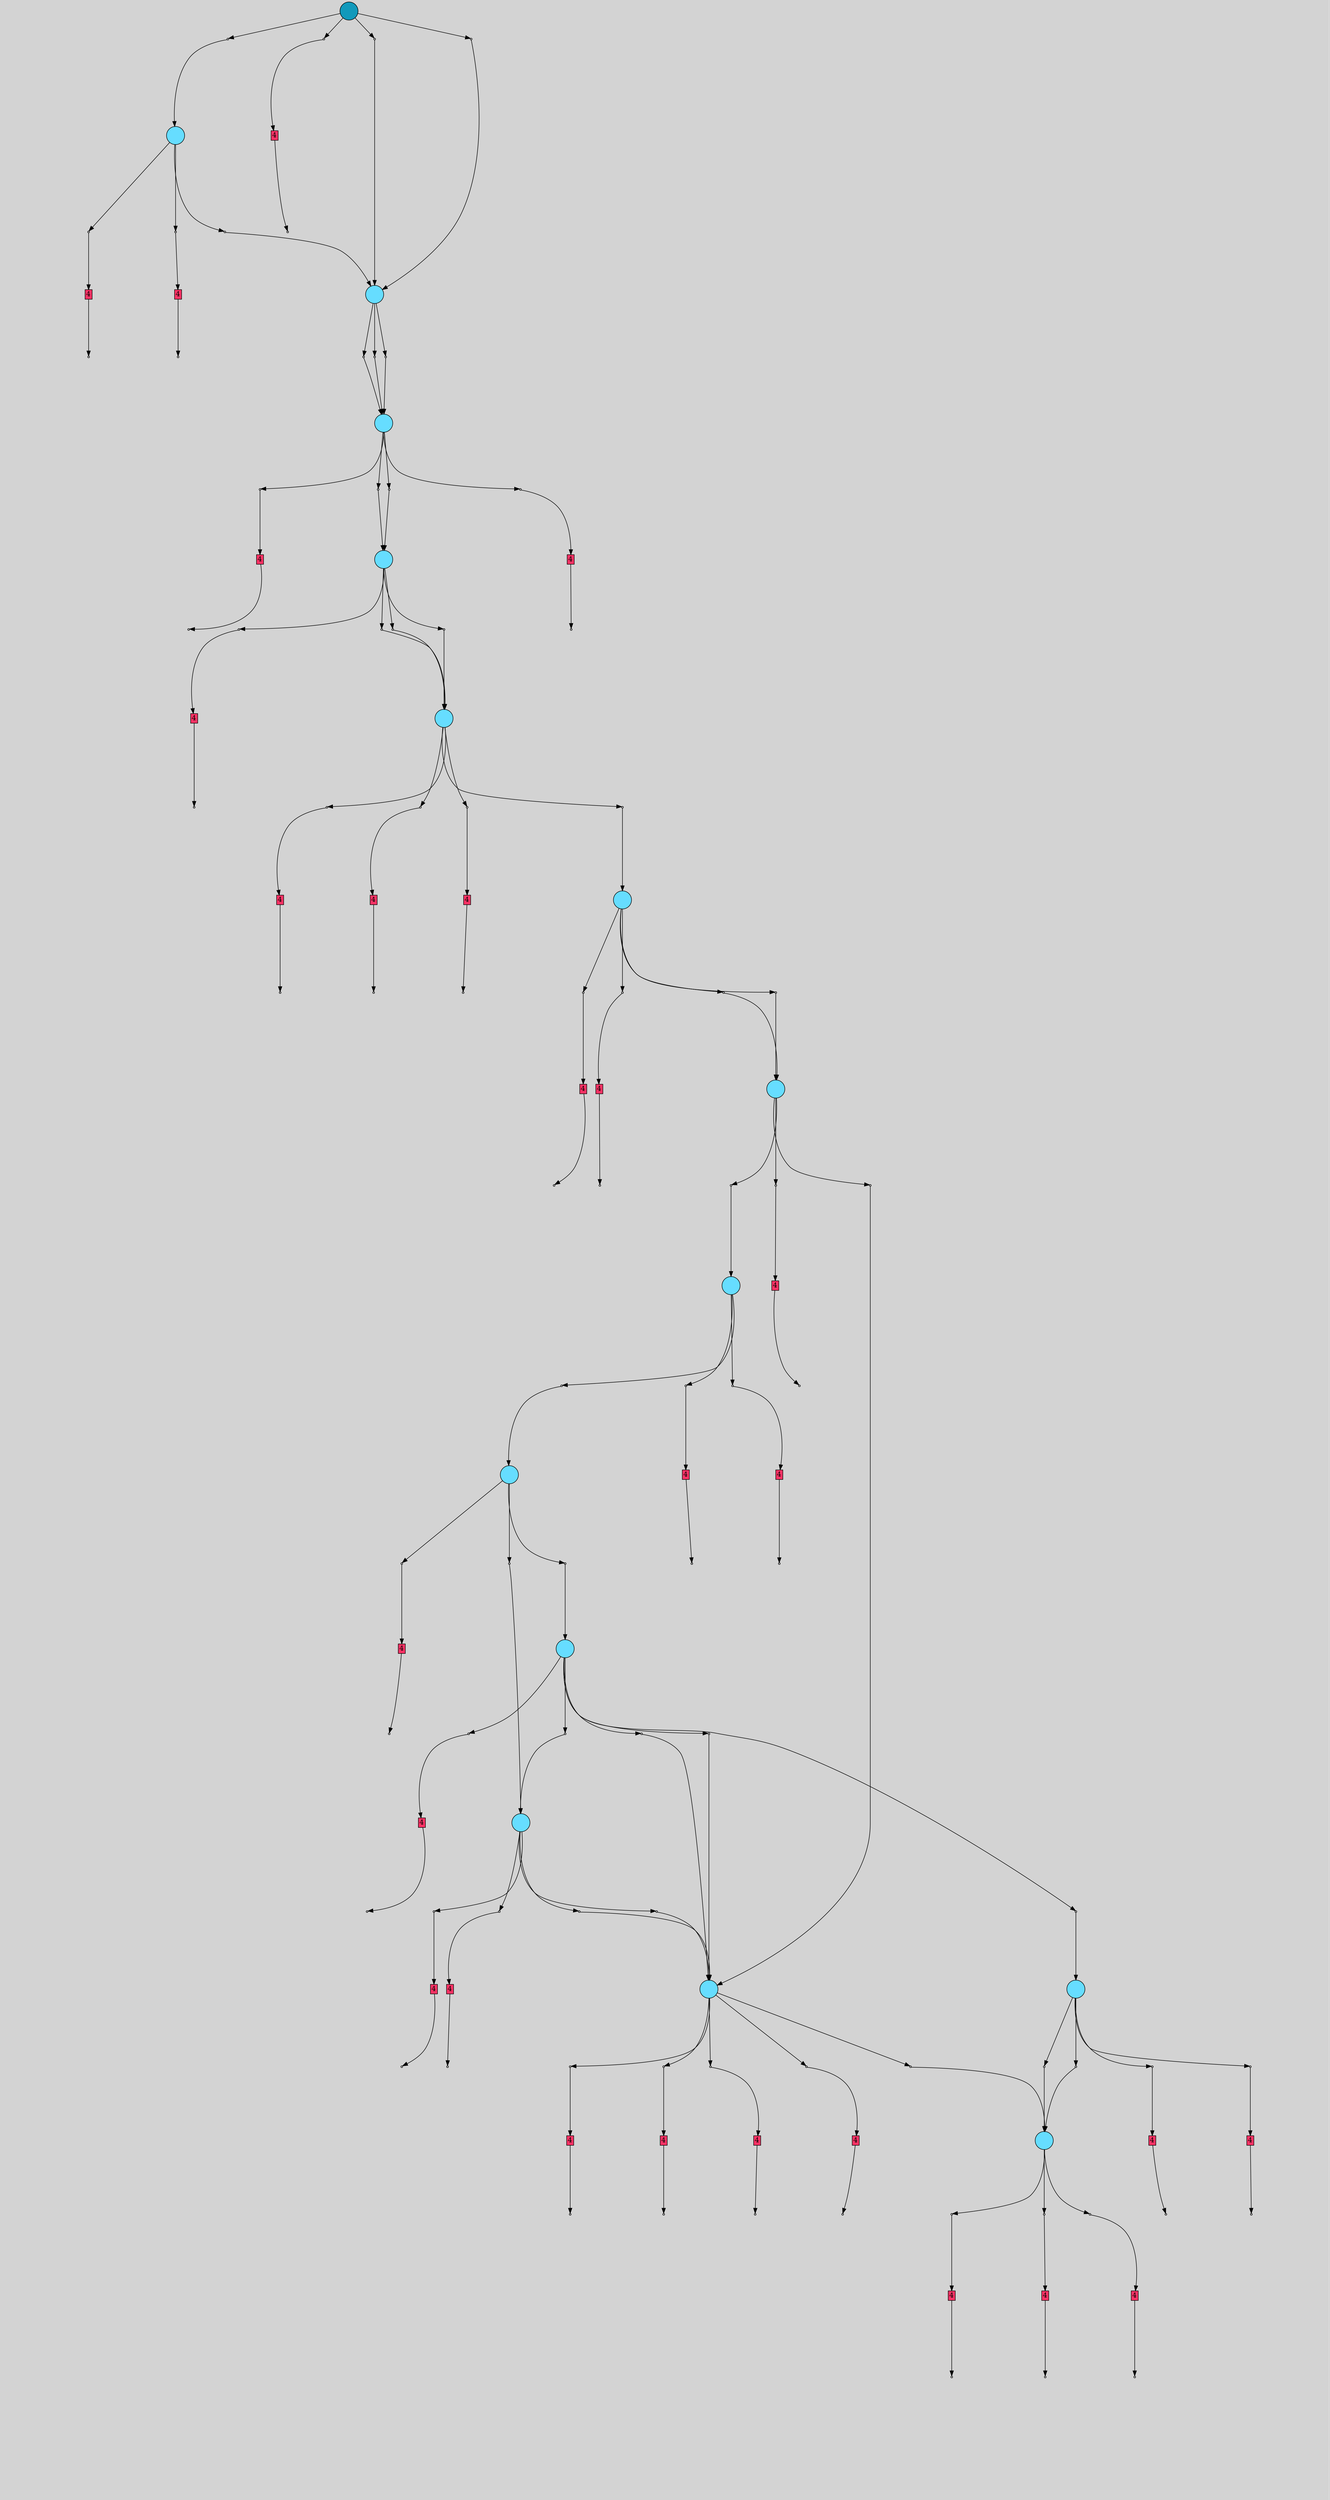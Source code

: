 // File exported with GEGELATI v1.4.0
// On the 2025-07-15 23:44:04
// With the File::TPGGraphDotExporter
digraph{
	graph[pad = "0.212, 0.055" bgcolor = lightgray]
	node[shape=circle style = filled label = ""]
		T815844 [fillcolor="#1199bb"]
		T753166 [fillcolor="#66ddff"]
		A815845 [fillcolor="#ff3366" shape=box margin=0.03 width=0 height=0 label="4"]
		T564680 [fillcolor="#66ddff"]
		A752780 [fillcolor="#ff3366" shape=box margin=0.03 width=0 height=0 label="4"]
		A753352 [fillcolor="#ff3366" shape=box margin=0.03 width=0 height=0 label="4"]
		T514286 [fillcolor="#66ddff"]
		A514288 [fillcolor="#ff3366" shape=box margin=0.03 width=0 height=0 label="4"]
		T442557 [fillcolor="#66ddff"]
		A498921 [fillcolor="#ff3366" shape=box margin=0.03 width=0 height=0 label="4"]
		T352045 [fillcolor="#66ddff"]
		A442702 [fillcolor="#ff3366" shape=box margin=0.03 width=0 height=0 label="4"]
		A201573 [fillcolor="#ff3366" shape=box margin=0.03 width=0 height=0 label="4"]
		T372324 [fillcolor="#66ddff"]
		A389385 [fillcolor="#ff3366" shape=box margin=0.03 width=0 height=0 label="4"]
		A388495 [fillcolor="#ff3366" shape=box margin=0.03 width=0 height=0 label="4"]
		T266915 [fillcolor="#66ddff"]
		A371736 [fillcolor="#ff3366" shape=box margin=0.03 width=0 height=0 label="4"]
		A372511 [fillcolor="#ff3366" shape=box margin=0.03 width=0 height=0 label="4"]
		T222328 [fillcolor="#66ddff"]
		A256634 [fillcolor="#ff3366" shape=box margin=0.03 width=0 height=0 label="4"]
		T247706 [fillcolor="#66ddff"]
		A207349 [fillcolor="#ff3366" shape=box margin=0.03 width=0 height=0 label="4"]
		A90381 [fillcolor="#ff3366" shape=box margin=0.03 width=0 height=0 label="4"]
		A222518 [fillcolor="#ff3366" shape=box margin=0.03 width=0 height=0 label="4"]
		T189922 [fillcolor="#66ddff"]
		A218215 [fillcolor="#ff3366" shape=box margin=0.03 width=0 height=0 label="4"]
		A243166 [fillcolor="#ff3366" shape=box margin=0.03 width=0 height=0 label="4"]
		A243981 [fillcolor="#ff3366" shape=box margin=0.03 width=0 height=0 label="4"]
		T186093 [fillcolor="#66ddff"]
		A190278 [fillcolor="#ff3366" shape=box margin=0.03 width=0 height=0 label="4"]
		A190279 [fillcolor="#ff3366" shape=box margin=0.03 width=0 height=0 label="4"]
		A190280 [fillcolor="#ff3366" shape=box margin=0.03 width=0 height=0 label="4"]
		T185423 [fillcolor="#66ddff"]
		T212456 [fillcolor="#66ddff"]
		A243919 [fillcolor="#ff3366" shape=box margin=0.03 width=0 height=0 label="4"]
		A95294 [fillcolor="#ff3366" shape=box margin=0.03 width=0 height=0 label="4"]
		T189573 [fillcolor="#66ddff"]
		A235091 [fillcolor="#ff3366" shape=box margin=0.03 width=0 height=0 label="4"]
		A234343 [fillcolor="#ff3366" shape=box margin=0.03 width=0 height=0 label="4"]
		A187833 [fillcolor="#ff3366" shape=box margin=0.03 width=0 height=0 label="4"]
		A182538 [fillcolor="#ff3366" shape=box margin=0.03 width=0 height=0 label="4"]
		P3426811 [fillcolor="#cccccc" shape=point label="0"] //
		I3426811 [shape=box style=invis label="5|2&1|5#1|12&#92;n2|3&1|3#1|16&#92;n12|5&0|15#0|16&#92;n19|1&0|5#0|16&#92;n4|12&0|5#0|1&#92;n3|1&0|12#0|16&#92;n0|6&0|14#0|14&#92;n19|3&1|6#0|10&#92;n15|9&0|6#0|1&#92;n18|1&0|9#0|14&#92;n6|7&0|16#1|16&#92;n10|10&0|1#1|5&#92;n0|1&0|10#0|10&#92;n5|3&1|5#1|0&#92;n11|3&0|3#0|14&#92;n18|0&0|16#0|7&#92;n1|4&0|7#0|14&#92;n11|7&0|0#0|4&#92;n10|5&1|11#1|9&#92;n1|0&0|5#0|7&#92;n"] //0.214048|0.055978|-0.453091|-0.918108|-0.082338|0.359397|-0.736915|0.757783|0.391226|-0.379228|0.995502|0.938842|-0.970894|0.675354|-0.108462|0.860441|-0.336205|-0.508685|-2.103865|-0.080059|0.120216|0.098132|0.430594|0.573156|0.596218|-0.901342|-0.718453|-0.523789|0.941743|0.119168|-0.302252|-0.883276|-0.669044|0.638013|0.825032|0.912999|0.175721|-0.620814|0.777765|0.712648|
		P3426811 -> I3426811[style=invis]
		T815844 -> P3426811 -> T753166
		P3426812 [fillcolor="#cccccc" shape=point label="0"] //
		I3426812 [shape=box style=invis label="19|10&1|13#0|15&#92;n13|6&0|10#1|13&#92;n18|0&0|6#0|2&#92;n"] //1.676088|-0.223617|-0.289812|-0.658946|-0.645027|0.753748|
		P3426812 -> I3426812[style=invis]
		A815845 [fillcolor="#ff3366" shape=box margin=0.03 width=0 height=0 label="4"]
		T815844 -> P3426812 -> A815845
		P3426813 [fillcolor="#cccccc" shape=point label="0"] //
		I3426813 [shape=box style=invis label="0|3&1|0#1|0&#92;n16|7&0|16#1|16&#92;n12|1&1|15#1|12&#92;n15|0&1|6#1|6&#92;n1|4&0|7#0|14&#92;n11|7&0|0#0|4&#92;n18|8&1|16#1|12&#92;n18|9&0|13#0|4&#92;n3|8&0|8#0|9&#92;n3|5&1|13#0|8&#92;n1|0&0|5#0|7&#92;n"] //0.180280|-0.820835|0.120216|0.098132|1.081544|-0.323957|-0.609270|0.115058|-0.669044|0.638013|0.825032|0.912999|0.952245|-0.268078|0.965105|0.255390|-0.045260|0.902962|0.151735|-0.065116|0.777765|0.712648|
		P3426813 -> I3426813[style=invis]
		T815844 -> P3426813 -> T564680
		P3426814 [fillcolor="#cccccc" shape=point label="0"] //
		I3426814 [shape=box style=invis label="0|3&1|0#1|0&#92;n13|3&0|3#1|12&#92;n16|7&0|16#1|16&#92;n8|0&1|4#1|11&#92;n15|12&1|16#1|16&#92;n10|9&0|16#0|12&#92;n18|1&0|9#0|14&#92;n10|5&1|12#1|14&#92;n7|0&0|13#0|12&#92;n3|1&0|1#0|7&#92;n1|4&0|7#0|1&#92;n11|7&0|0#0|4&#92;n1|0&0|5#0|7&#92;n"] //0.180280|-0.820835|0.298979|-0.799251|0.103517|0.098132|0.657059|0.247711|-0.347346|-0.909874|0.372054|-0.843374|-2.103865|-0.080059|-0.443201|-0.396195|-0.675873|0.318141|-0.217911|0.479022|-0.669044|0.638013|0.825032|0.912999|0.777765|0.712648|
		P3426814 -> I3426814[style=invis]
		T815844 -> P3426814 -> T564680
		P3426815 [fillcolor="#cccccc" shape=point label="0"] //
		I3426815 [shape=box style=invis label="0|3&1|0#1|0&#92;n16|7&0|16#1|16&#92;n9|11&1|0#0|12&#92;n2|2&0|11#1|5&#92;n18|5&0|2#0|5&#92;n1|0&0|5#0|7&#92;n"] //0.180280|-0.820835|0.120216|0.098132|-0.913496|-0.416536|0.512291|0.590831|0.348501|0.116010|0.777765|0.712648|
		P3426815 -> I3426815[style=invis]
		A752780 [fillcolor="#ff3366" shape=box margin=0.03 width=0 height=0 label="4"]
		T753166 -> P3426815 -> A752780
		P3426816 [fillcolor="#cccccc" shape=point label="0"] //
		I3426816 [shape=box style=invis label="0|3&1|0#1|0&#92;n18|0&0|16#0|7&#92;n"] //0.180280|-0.820835|-0.302252|-0.883276|
		P3426816 -> I3426816[style=invis]
		A753352 [fillcolor="#ff3366" shape=box margin=0.03 width=0 height=0 label="4"]
		T753166 -> P3426816 -> A753352
		P3426817 [fillcolor="#cccccc" shape=point label="0"] //
		I3426817 [shape=box style=invis label="10|7&1|2#1|7&#92;n19|12&0|7#1|5&#92;n15|3&0|12#1|6&#92;n16|7&0|16#1|16&#92;n0|3&1|0#1|0&#92;n17|1&1|9#1|4&#92;n18|0&0|16#0|7&#92;n1|4&0|7#0|14&#92;n11|7&0|0#0|4&#92;n15|5&0|3#0|9&#92;n1|0&0|5#0|7&#92;n"] //-0.221861|-0.893999|-0.917087|0.145624|-0.033918|-0.451645|0.120216|0.098132|0.180280|-0.820835|0.452312|-0.346368|-0.302252|-0.883276|-0.669044|0.638013|0.825032|0.912999|-0.893575|-0.882673|0.777765|0.712648|
		P3426817 -> I3426817[style=invis]
		T753166 -> P3426817 -> T564680
		P3426818 [fillcolor="#cccccc" shape=point label="1"] //
		I3426818 [shape=box style=invis label="9|2&1|16#0|4&#92;n10|3&1|5#0|1&#92;n8|0&1|7#0|12&#92;n4|4&0|16#1|1&#92;n1|6&1|15#0|13&#92;n16|5&0|0#0|1&#92;n5|0&0|6#0|3&#92;n7|3&1|12#1|5&#92;n12|1&1|10#1|10&#92;n"] //0.568732|-0.497803|-0.950532|0.299125|-0.457899|-0.329456|0.306214|-0.459582|-0.140165|-0.501988|0.882024|0.281135|-0.900376|0.421371|0.852188|-0.252231|0.811134|0.392003|
		P3426818 -> I3426818[style=invis]
		A815845 -> P3426818
		P3426819 [fillcolor="#cccccc" shape=point label="0"] //
		I3426819 [shape=box style=invis label="19|3&1|8#1|12&#92;n17|2&0|16#0|8&#92;n0|3&0|15#0|2&#92;n16|7&0|16#1|16&#92;n18|0&1|0#0|2&#92;n5|2&0|7#1|4&#92;n1|4&0|7#0|15&#92;n11|7&0|0#0|4&#92;n7|5&1|0#1|1&#92;n1|0&0|5#0|7&#92;n"] //0.775021|0.246806|0.929835|-0.574330|0.924968|-0.441322|0.120216|0.098132|-0.778067|-0.559073|-0.833325|-0.649492|-0.669044|0.638013|0.825032|0.912999|-0.111294|0.786971|0.777765|0.712648|
		P3426819 -> I3426819[style=invis]
		T564680 -> P3426819 -> T514286
		P3426820 [fillcolor="#cccccc" shape=point label="0"] //
		I3426820 [shape=box style=invis label="0|2&1|11#1|9&#92;n3|4&1|9#0|2&#92;n10|2&0|4#1|16&#92;n17|0&0|15#0|8&#92;n"] //0.030510|0.502328|0.919202|0.356603|-0.493460|-0.946469|-0.539074|0.028048|
		P3426820 -> I3426820[style=invis]
		T564680 -> P3426820 -> T514286
		P3426821 [fillcolor="#cccccc" shape=point label="0"] //
		I3426821 [shape=box style=invis label="8|11&1|10#0|7&#92;n19|3&1|8#1|12&#92;n7|12&1|8#1|12&#92;n16|7&0|16#1|16&#92;n11|5&0|3#0|12&#92;n11|2&0|11#1|5&#92;n18|0&1|0#0|2&#92;n1|4&0|7#0|15&#92;n11|7&0|0#0|4&#92;n1|0&0|5#0|7&#92;n"] //-0.057649|-0.053771|0.443321|0.246806|0.091122|0.713706|0.120216|0.098132|0.398062|-0.696161|0.931228|0.706114|-0.778067|-0.559073|-0.669044|0.638013|0.825032|0.912999|0.777765|0.712648|
		P3426821 -> I3426821[style=invis]
		T564680 -> P3426821 -> T514286
		P3426822 [fillcolor="#cccccc" shape=point label="1"] //
		I3426822 [shape=box style=invis label="15|4&0|2#0|4&#92;n10|8&0|2#1|2&#92;n19|3&0|8#1|3&#92;n2|12&0|3#0|3&#92;n17|2&1|1#0|12&#92;n7|7&1|2#1|5&#92;n4|0&0|12#0|4&#92;n12|1&0|7#1|14&#92;n17|3&1|0#0|3&#92;n2|0&0|0#1|1&#92;n4|4&0|16#0|12&#92;n10|5&1|7#1|1&#92;n"] //-0.132434|-0.435780|-0.507403|0.387081|0.214990|0.692890|0.147702|0.457836|-0.916607|-0.916614|-0.992807|-0.200492|0.637022|0.396913|-0.019287|0.011686|0.349131|-0.622960|0.942121|0.618886|0.306214|-0.459582|-0.567877|0.923856|
		P3426822 -> I3426822[style=invis]
		A752780 -> P3426822
		P3426823 [fillcolor="#cccccc" shape=point label="1"] //
		I3426823 [shape=box style=invis label="14|5&1|14#1|1&#92;n16|8&1|9#0|15&#92;n10|3&1|3#1|8&#92;n2|1&1|2#0|16&#92;n10|2&1|3#1|5&#92;n3|0&0|8#1|10&#92;n4|4&0|16#0|0&#92;n"] //-0.565102|-0.374424|-0.518199|0.989786|0.700981|-0.002509|0.315476|0.398560|-0.588257|0.679034|0.506905|-0.724690|0.306214|-0.459582|
		P3426823 -> I3426823[style=invis]
		A753352 -> P3426823
		P3426824 [fillcolor="#cccccc" shape=point label="0"] //
		I3426824 [shape=box style=invis label="18|9&1|5#0|16&#92;n18|1&0|9#0|14&#92;n15|5&0|14#1|10&#92;n16|3&1|8#0|13&#92;n9|1&1|15#1|4&#92;n14|4&0|16#1|5&#92;n11|7&0|1#0|4&#92;n13|0&0|5#0|7&#92;n"] //1.679300|-0.656273|-0.740423|-0.080059|0.120054|-0.128833|-0.333618|-0.310108|-0.226235|-0.221306|0.775237|-0.522128|0.469976|0.912999|0.335636|0.712648|
		P3426824 -> I3426824[style=invis]
		A514288 [fillcolor="#ff3366" shape=box margin=0.03 width=0 height=0 label="4"]
		T514286 -> P3426824 -> A514288
		P3426825 [fillcolor="#cccccc" shape=point label="0"] //
		I3426825 [shape=box style=invis label="9|11&1|8#1|4&#92;n19|2&1|5#0|7&#92;n9|5&0|2#0|8&#92;n4|2&0|5#1|8&#92;n11|7&1|9#1|16&#92;n3|1&0|15#0|7&#92;n4|4&1|2#1|16&#92;n0|0&1|4#0|11&#92;n12|5&0|2#0|4&#92;n7|4&0|14#0|11&#92;n11|7&0|13#0|4&#92;n1|0&0|5#0|7&#92;n"] //-0.327386|0.241834|0.627932|-0.626133|0.786937|0.328276|0.874371|0.025405|-0.874953|-0.168224|0.719494|0.816407|-0.424543|-0.487453|0.636763|-0.238772|0.292022|-0.763915|-0.511917|0.582931|0.825032|0.807743|0.777765|0.712648|
		P3426825 -> I3426825[style=invis]
		T514286 -> P3426825 -> T442557
		P3426826 [fillcolor="#cccccc" shape=point label="0"] //
		I3426826 [shape=box style=invis label="15|2&1|3#0|8&#92;n0|3&0|15#0|2&#92;n18|0&0|16#0|7&#92;n16|7&0|0#1|16&#92;n2|2&1|14#1|12&#92;n9|0&1|0#1|7&#92;n1|4&0|7#0|15&#92;n11|7&0|13#0|4&#92;n13|5&1|11#1|16&#92;n1|0&0|5#0|7&#92;n"] //-0.946354|-0.240599|0.924968|-0.441322|0.471401|-0.883276|0.109608|0.098132|-0.288922|-0.183606|-0.263947|-0.949840|-0.669044|0.638013|0.825032|0.912999|0.515448|-0.490533|0.777765|0.712648|
		P3426826 -> I3426826[style=invis]
		T514286 -> P3426826 -> T442557
		P3426827 [fillcolor="#cccccc" shape=point label="0"] //
		I3426827 [shape=box style=invis label="9|6&1|9#1|9&#92;n13|11&1|11#0|6&#92;n8|2&1|5#1|12&#92;n0|3&0|15#0|2&#92;n16|7&0|16#1|16&#92;n15|2&0|16#1|8&#92;n2|9&0|11#1|6&#92;n2|11&0|9#1|16&#92;n4|0&1|15#0|11&#92;n1|4&0|7#0|15&#92;n11|7&0|13#0|4&#92;n13|5&1|14#1|16&#92;n1|0&0|5#0|7&#92;n"] //0.421541|0.683601|-0.145193|0.751923|-0.288922|-0.183606|0.924968|-0.441322|0.120216|0.098132|-1.692077|-0.240599|0.666739|0.482336|0.007600|0.373783|0.463150|-0.138610|-0.669044|0.638013|0.825032|0.860904|0.515448|-0.490533|0.777765|0.712648|
		P3426827 -> I3426827[style=invis]
		A498921 [fillcolor="#ff3366" shape=box margin=0.03 width=0 height=0 label="4"]
		T514286 -> P3426827 -> A498921
		P3426828 [fillcolor="#cccccc" shape=point label="1"] //
		I3426828 [shape=box style=invis label="12|6&0|2#0|1&#92;n6|7&1|9#0|9&#92;n12|2&0|7#1|14&#92;n14|7&1|16#1|5&#92;n3|1&0|7#1|7&#92;n13|4&1|0#1|9&#92;n19|9&1|15#1|7&#92;n11|12&0|9#1|5&#92;n4|10&0|12#0|4&#92;n12|7&1|14#1|5&#92;n13|8&0|7#0|2&#92;n12|0&0|4#1|6&#92;n2|3&0|8#0|6&#92;n9|2&1|3#1|5&#92;n15|7&0|2#0|12&#92;n13|2&0|7#0|10&#92;n7|5&1|9#1|7&#92;n6|4&1|8#1|15&#92;n"] //-0.583859|0.461574|0.616933|0.461767|-0.019287|0.011686|0.085029|0.571583|-0.141499|-0.144169|-0.799304|-0.141884|-0.322553|-0.039915|0.984794|-0.679053|0.637022|0.396913|-0.371155|-0.179669|-0.303223|0.340779|-0.636823|-0.804926|0.463856|0.121220|-0.588257|0.679034|-0.132434|-0.435780|-0.626094|-0.997715|0.566931|-0.826625|-0.976249|-0.227347|
		P3426828 -> I3426828[style=invis]
		A514288 -> P3426828
		P3426829 [fillcolor="#cccccc" shape=point label="0"] //
		I3426829 [shape=box style=invis label="13|2&1|11#1|9&#92;n0|3&0|15#0|2&#92;n2|4&1|10#1|7&#92;n14|11&1|2#0|4&#92;n17|1&1|1#1|14&#92;n11|12&1|8#0|14&#92;n16|7&0|16#1|16&#92;n11|1&1|11#0|11&#92;n17|0&0|12#1|14&#92;n5|2&0|1#0|4&#92;n13|5&1|0#1|8&#92;n1|4&0|7#0|15&#92;n11|7&0|13#0|4&#92;n1|0&0|5#0|7&#92;n"] //0.030510|0.502328|0.924968|-0.441322|0.240523|-0.160558|0.199132|-0.817410|0.222830|0.981968|0.624730|-0.939810|0.120216|0.098132|-0.490272|0.587835|-0.281580|0.051547|-0.570803|-0.391170|-0.111294|0.786971|-0.669044|0.638013|0.825032|0.755756|0.777765|0.712648|
		P3426829 -> I3426829[style=invis]
		T442557 -> P3426829 -> T352045
		P3426830 [fillcolor="#cccccc" shape=point label="0"] //
		I3426830 [shape=box style=invis label="0|2&1|11#1|9&#92;n0|3&0|15#0|2&#92;n4|0&1|7#1|11&#92;n16|7&0|16#1|16&#92;n11|1&0|13#1|2&#92;n5|2&0|1#0|4&#92;n1|4&0|7#0|15&#92;n11|7&0|13#0|4&#92;n8|5&1|13#0|7&#92;n1|0&0|5#0|7&#92;n"] //0.030510|0.502328|0.924968|-0.441322|-0.187939|0.596384|0.187439|0.098132|-0.393085|-0.949172|-0.570803|-0.391170|-0.669044|0.638013|0.825032|0.912999|0.083033|0.166499|0.777765|0.712648|
		P3426830 -> I3426830[style=invis]
		T442557 -> P3426830 -> T352045
		P3426831 [fillcolor="#cccccc" shape=point label="0"] //
		I3426831 [shape=box style=invis label="1|6&1|16#1|0&#92;n8|8&0|6#0|0&#92;n5|10&0|8#0|15&#92;n5|0&0|10#0|12&#92;n"] //0.217942|0.669793|0.127934|0.715427|-0.750973|0.892362|0.185429|0.121813|
		P3426831 -> I3426831[style=invis]
		A442702 [fillcolor="#ff3366" shape=box margin=0.03 width=0 height=0 label="4"]
		T442557 -> P3426831 -> A442702
		P3426832 [fillcolor="#cccccc" shape=point label="0"] //
		I3426832 [shape=box style=invis label="18|2&1|11#0|0&#92;n0|3&0|15#0|2&#92;n4|5&1|12#0|3&#92;n16|7&0|16#1|16&#92;n4|2&0|5#0|5&#92;n19|9&0|5#0|16&#92;n12|0&1|3#0|9&#92;n1|4&0|7#0|15&#92;n11|7&0|13#0|4&#92;n1|0&1|5#0|7&#92;n"] //-0.965923|0.388712|0.924968|-0.441322|0.300909|-0.229422|0.065307|0.098132|-0.570803|-0.391170|0.520122|0.478458|0.368116|-0.376853|-0.669044|0.638013|0.825032|1.594614|0.777765|0.712648|
		P3426832 -> I3426832[style=invis]
		T442557 -> P3426832 -> T352045
		P3426833 [fillcolor="#cccccc" shape=point label="1"] //
		I3426833 [shape=box style=invis label="16|6&1|3#1|12&#92;n5|3&1|6#1|14&#92;n10|0&0|3#1|8&#92;n10|3&1|3#1|8&#92;n13|7&0|3#1|14&#92;n12|1&0|7#1|14&#92;n0|3&0|6#1|16&#92;n19|6&1|2#1|9&#92;n11|11&0|3#0|0&#92;n4|7&1|8#0|11&#92;n16|8&1|9#0|8&#92;n2|3&0|8#0|6&#92;n12|5&0|15#0|3&#92;n2|0&1|3#0|7&#92;n1|1&0|14#0|16&#92;n10|2&1|3#1|5&#92;n4|4&0|16#0|0&#92;n"] //0.805331|-0.038785|0.761673|0.799541|-0.318169|-0.906671|0.700981|-0.002509|0.760675|-0.922962|-0.019287|0.011686|-0.094870|-0.436589|0.580942|-0.063710|-0.718374|-1.295892|-0.939148|-0.220159|-0.518199|0.989786|0.463856|0.121220|0.780669|0.853996|0.602399|-0.575090|0.853486|-0.712050|-0.588257|0.679034|0.306214|-0.459582|
		P3426833 -> I3426833[style=invis]
		A498921 -> P3426833
		P3426834 [fillcolor="#cccccc" shape=point label="0"] //
		I3426834 [shape=box style=invis label="4|10&1|14#0|13&#92;n13|7&1|1#1|13&#92;n4|5&0|10#1|1&#92;n1|0&0|5#0|7&#92;n"] //-0.618263|-0.715280|-0.583779|-0.836792|-0.980856|0.893666|0.777765|0.712648|
		P3426834 -> I3426834[style=invis]
		A201573 [fillcolor="#ff3366" shape=box margin=0.03 width=0 height=0 label="4"]
		T352045 -> P3426834 -> A201573
		P3426835 [fillcolor="#cccccc" shape=point label="0"] //
		I3426835 [shape=box style=invis label="7|5&1|0#1|8&#92;n6|3&0|5#1|5&#92;n4|5&1|12#0|3&#92;n17|1&1|1#1|14&#92;n16|7&0|16#1|16&#92;n14|12&0|1#1|3&#92;n9|4&1|7#1|8&#92;n4|2&0|1#0|4&#92;n10|0&1|15#0|12&#92;n1|4&0|7#0|15&#92;n11|7&0|13#0|4&#92;n1|0&0|5#0|7&#92;n"] //-0.111294|0.786971|0.986294|-0.723861|0.300909|-0.229422|0.222830|0.981968|0.120216|0.098132|0.542127|0.441430|-0.252471|-0.298707|-0.570803|-0.391170|-0.098192|-0.167481|-0.669044|0.638013|0.825032|0.912999|0.777765|0.712648|
		P3426835 -> I3426835[style=invis]
		T352045 -> P3426835 -> T372324
		P3426836 [fillcolor="#cccccc" shape=point label="0"] //
		I3426836 [shape=box style=invis label="0|2&1|11#1|9&#92;n0|3&0|15#0|2&#92;n17|1&1|1#1|14&#92;n16|7&0|16#1|16&#92;n2|1&1|10#0|1&#92;n14|12&0|1#1|3&#92;n15|5&1|15#0|10&#92;n0|0&1|15#0|12&#92;n19|2&1|8#0|12&#92;n1|4&0|7#0|15&#92;n11|7&0|13#0|4&#92;n1|0&0|5#0|7&#92;n"] //0.030510|0.502328|0.924968|-0.441322|0.279492|0.981968|0.120216|0.098132|0.345686|-0.736967|0.542127|0.441430|-0.198766|0.613331|-0.098192|-0.167481|0.782367|0.678947|-0.669044|0.638013|0.825032|0.912999|0.777765|0.712648|
		P3426836 -> I3426836[style=invis]
		A389385 [fillcolor="#ff3366" shape=box margin=0.03 width=0 height=0 label="4"]
		T352045 -> P3426836 -> A389385
		P3426837 [fillcolor="#cccccc" shape=point label="0"] //
		I3426837 [shape=box style=invis label="15|0&1|12#1|10&#92;n5|2&1|10#1|10&#92;n8|9&0|0#0|6&#92;n11|7&0|9#0|0&#92;n1|0&0|2#0|7&#92;n"] //-0.284863|-0.921912|0.459068|0.494030|0.050902|-0.759104|0.540977|0.477147|0.777765|0.712648|
		P3426837 -> I3426837[style=invis]
		A388495 [fillcolor="#ff3366" shape=box margin=0.03 width=0 height=0 label="4"]
		T352045 -> P3426837 -> A388495
		P3426838 [fillcolor="#cccccc" shape=point label="1"] //
		I3426838 [shape=box style=invis label="7|11&1|13#0|8&#92;n18|6&1|1#0|3&#92;n18|1&0|6#1|15&#92;n17|7&1|15#1|6&#92;n10|2&1|3#1|5&#92;n18|6&1|2#1|5&#92;n13|8&0|7#0|2&#92;n6|5&0|11#1|16&#92;n2|3&0|8#0|6&#92;n11|0&1|16#0|5&#92;n3|10&1|13#0|0&#92;n10|9&0|1#0|10&#92;n16|0&0|2#0|13&#92;n16|7&1|13#0|9&#92;n3|1&0|7#1|7&#92;n16|5&0|0#0|1&#92;n15|1&0|14#0|16&#92;n4|0&1|1#0|9&#92;n4|4&0|5#0|0&#92;n"] //-0.579045|0.543170|-0.015113|0.164214|-0.280863|-0.421875|0.395875|-0.815327|-0.588257|0.679034|1.111319|-0.063710|-0.303223|0.340779|-0.438525|-0.367013|0.463856|0.121220|0.202108|0.019231|0.623936|0.089317|0.022108|0.385842|0.652831|0.663944|-0.723540|-0.818270|-0.141499|-0.144169|0.742969|-0.435083|0.853486|-0.712050|0.826952|-0.168078|0.306214|-0.459582|
		P3426838 -> I3426838[style=invis]
		A442702 -> P3426838
		P3426839 [fillcolor="#cccccc" shape=point label="1"] //
		I3426839 [shape=box style=invis label="12|3&0|8#1|3&#92;n10|8&0|2#1|10&#92;n18|5&0|8#0|6&#92;n14|6&1|11#0|5&#92;n17|7&1|15#1|6&#92;n10|2&1|3#1|5&#92;n15|11&0|6#0|2&#92;n10|12&0|2#0|16&#92;n18|2&0|12#1|9&#92;n12|5&0|3#0|3&#92;n4|6&1|8#0|11&#92;n3|10&1|13#0|0&#92;n16|8&1|9#0|8&#92;n10|1&0|7#0|10&#92;n14|12&0|1#0|2&#92;n2|3&0|8#0|6&#92;n12|4&1|14#1|2&#92;n1|1&0|14#0|16&#92;n11|2&1|4#1|12&#92;n4|0&0|12#0|4&#92;n"] //0.209345|0.692890|-0.507403|0.387081|-0.245142|-0.768930|1.428472|0.003192|0.470260|-0.815327|-0.588257|0.679034|0.922488|-0.904948|0.577915|-0.004788|0.469998|0.301485|0.780669|0.853996|-0.939148|-0.220159|0.623936|0.089317|-0.518199|0.989786|0.022108|0.385842|-0.379767|-0.611118|0.463856|0.121220|-0.371155|-0.179669|0.853486|-0.712050|-0.231884|-0.122861|0.637022|0.396913|
		P3426839 -> I3426839[style=invis]
		A201573 -> P3426839
		P3426840 [fillcolor="#cccccc" shape=point label="0"] //
		I3426840 [shape=box style=invis label="15|2&1|12#1|12&#92;n0|3&0|15#0|2&#92;n16|7&0|16#1|16&#92;n5|2&1|10#1|10&#92;n12|4&0|7#1|0&#92;n19|1&1|10#1|0&#92;n11|7&0|1#0|4&#92;n1|0&0|2#0|7&#92;n"] //0.712066|-0.654940|0.924968|-0.441322|0.111059|0.098132|0.459068|0.494030|0.122532|-0.143819|-0.171525|-0.336087|0.844969|1.796667|0.777765|0.712648|
		P3426840 -> I3426840[style=invis]
		T372324 -> P3426840 -> T266915
		P3426841 [fillcolor="#cccccc" shape=point label="0"] //
		I3426841 [shape=box style=invis label="2|2&1|12#1|15&#92;n0|3&0|15#0|2&#92;n16|7&0|16#1|16&#92;n17|5&1|13#1|2&#92;n5|2&1|3#0|12&#92;n1|4&0|7#0|15&#92;n11|7&0|15#0|4&#92;n1|0&0|5#0|7&#92;n"] //0.148034|0.919226|0.924968|-0.441322|0.120216|0.098132|-0.307166|-0.654441|0.534809|0.678947|-0.669044|0.638013|0.825032|0.912999|0.777765|0.712648|
		P3426841 -> I3426841[style=invis]
		A371736 [fillcolor="#ff3366" shape=box margin=0.03 width=0 height=0 label="4"]
		T372324 -> P3426841 -> A371736
		P3426842 [fillcolor="#cccccc" shape=point label="0"] //
		I3426842 [shape=box style=invis label="1|4&1|10#1|4&#92;n14|2&0|4#1|3&#92;n0|3&0|15#0|2&#92;n16|7&0|16#1|16&#92;n18|5&1|5#1|7&#92;n14|0&0|5#0|7&#92;n"] //0.240523|-0.160558|0.499175|-0.601663|0.924968|-0.441322|0.062314|0.098132|-0.945781|-0.380827|0.777765|0.712648|
		P3426842 -> I3426842[style=invis]
		T372324 -> P3426842 -> T266915
		P3426843 [fillcolor="#cccccc" shape=point label="0"] //
		I3426843 [shape=box style=invis label="15|0&1|12#1|10&#92;n"] //0.470298|-0.921912|
		P3426843 -> I3426843[style=invis]
		A372511 [fillcolor="#ff3366" shape=box margin=0.03 width=0 height=0 label="4"]
		T372324 -> P3426843 -> A372511
		P3426844 [fillcolor="#cccccc" shape=point label="1"] //
		I3426844 [shape=box style=invis label="16|6&1|3#1|12&#92;n5|3&1|6#1|14&#92;n8|3&0|3#0|3&#92;n10|0&0|3#1|8&#92;n10|3&1|3#1|8&#92;n13|7&0|3#1|14&#92;n12|1&0|7#1|14&#92;n0|3&0|6#1|16&#92;n18|6&1|2#1|9&#92;n11|11&0|3#0|0&#92;n4|7&1|8#0|11&#92;n16|8&1|9#0|8&#92;n2|3&0|8#0|6&#92;n12|5&0|15#0|3&#92;n2|0&1|3#0|7&#92;n1|1&0|14#0|16&#92;n10|2&1|3#1|5&#92;n4|4&0|16#0|0&#92;n"] //0.805331|-0.038785|0.761673|0.799541|0.147702|0.457836|-0.318169|-0.906671|0.700981|-0.002509|0.760675|-0.922962|-0.019287|0.011686|-0.094870|-0.436589|0.580942|-0.063710|-0.718374|-1.295892|-0.939148|-0.220159|-0.518199|0.989786|0.463856|0.121220|0.780669|0.853996|0.602399|-0.575090|0.853486|-0.712050|-0.588257|0.679034|0.306214|-0.459582|
		P3426844 -> I3426844[style=invis]
		A389385 -> P3426844
		P3426845 [fillcolor="#cccccc" shape=point label="1"] //
		I3426845 [shape=box style=invis label="1|6&1|3#1|5&#92;n10|2&1|12#0|6&#92;n15|7&0|2#0|0&#92;n11|8&0|11#0|15&#92;n5|3&1|6#1|14&#92;n13|6&0|7#0|2&#92;n13|7&0|3#1|14&#92;n12|1&0|7#1|14&#92;n2|3&0|8#0|6&#92;n9|2&0|2#1|7&#92;n18|4&0|3#0|6&#92;n18|7&1|14#0|11&#92;n16|8&1|9#0|8&#92;n16|3&1|10#0|7&#92;n12|5&0|15#0|3&#92;n2|0&1|3#0|7&#92;n10|2&1|3#1|5&#92;n17|3&0|8#1|6&#92;n"] //0.287460|-0.429429|-0.308052|0.757707|-0.248005|-0.435780|0.008200|0.222566|0.761673|0.799541|-0.303223|0.340779|0.760675|-0.922962|-0.019287|0.011686|0.463856|0.121220|-0.009549|0.214739|-0.110736|0.278782|-0.877215|0.641513|-0.518199|0.989786|-0.511235|0.545295|0.780669|0.853996|0.602399|-0.575090|-0.588257|0.679034|0.740758|-0.729518|
		P3426845 -> I3426845[style=invis]
		A388495 -> P3426845
		P3426846 [fillcolor="#cccccc" shape=point label="0"] //
		I3426846 [shape=box style=invis label="17|9&1|1#1|14&#92;n18|1&0|9#0|14&#92;n15|5&0|14#1|10&#92;n6|1&1|3#0|1&#92;n18|5&0|5#1|7&#92;n3|4&1|10#1|12&#92;n11|7&0|1#0|4&#92;n13|0&0|5#0|7&#92;n"] //0.185988|0.014303|-0.740423|-0.080059|0.120054|-0.128833|-0.731271|0.782403|-0.945781|-0.380827|0.604905|-0.963193|0.469976|0.912999|0.540971|0.712648|
		P3426846 -> I3426846[style=invis]
		T266915 -> P3426846 -> T222328
		P3426847 [fillcolor="#cccccc" shape=point label="0"] //
		I3426847 [shape=box style=invis label="15|2&1|4#1|14&#92;n15|0&1|6#0|9&#92;n0|3&0|15#0|2&#92;n4|10&1|14#0|13&#92;n12|2&0|10#1|8&#92;n16|7&0|16#1|16&#92;n15|5&1|16#1|11&#92;n17|1&1|8#1|10&#92;n1|4&0|7#0|15&#92;n11|7&0|1#0|4&#92;n2|0&0|5#0|7&#92;n"] //-0.866328|-0.240599|1.222942|-0.880740|0.924968|-0.441322|-0.618263|-0.715280|0.286713|0.236730|0.062314|0.098132|-0.126567|-0.377431|-0.729767|-0.166166|-0.669044|0.638013|0.562008|0.912999|0.540971|0.712648|
		P3426847 -> I3426847[style=invis]
		A256634 [fillcolor="#ff3366" shape=box margin=0.03 width=0 height=0 label="4"]
		T266915 -> P3426847 -> A256634
		P3426848 [fillcolor="#cccccc" shape=point label="0"] //
		I3426848 [shape=box style=invis label="15|5&1|16#1|11&#92;n5|7&1|3#1|14&#92;n13|0&0|5#0|7&#92;n"] //-0.126567|-0.377431|-0.615902|0.351542|0.540971|0.712648|
		P3426848 -> I3426848[style=invis]
		T266915 -> P3426848 -> T247706
		P3426849 [fillcolor="#cccccc" shape=point label="1"] //
		I3426849 [shape=box style=invis label="16|6&1|3#1|12&#92;n5|3&1|6#1|14&#92;n10|0&0|3#1|8&#92;n10|3&1|3#1|8&#92;n13|7&0|3#1|14&#92;n12|1&0|7#1|14&#92;n0|3&0|6#1|16&#92;n18|6&1|2#1|9&#92;n11|11&0|3#0|0&#92;n4|7&1|8#0|11&#92;n16|8&1|9#0|8&#92;n2|3&0|8#0|6&#92;n12|5&0|15#0|3&#92;n2|0&1|3#0|7&#92;n1|1&0|14#0|16&#92;n10|2&1|3#1|5&#92;n4|4&0|16#0|0&#92;n"] //0.805331|-0.038785|0.761673|0.799541|-0.318169|-0.906671|0.700981|-0.002509|0.760675|-0.922962|-0.019287|0.011686|-0.094870|-0.436589|0.580942|-0.063710|-0.718374|-1.295892|-0.939148|-0.220159|-0.518199|0.989786|0.463856|0.121220|0.780669|0.853996|0.602399|-0.575090|0.853486|-0.712050|-0.588257|0.679034|0.306214|-0.459582|
		P3426849 -> I3426849[style=invis]
		A371736 -> P3426849
		P3426850 [fillcolor="#cccccc" shape=point label="1"] //
		I3426850 [shape=box style=invis label="16|6&1|3#1|12&#92;n10|3&1|3#1|8&#92;n13|7&0|3#1|14&#92;n12|1&0|7#1|14&#92;n17|3&0|8#1|10&#92;n8|12&0|3#0|3&#92;n0|3&0|6#1|2&#92;n10|0&0|12#0|15&#92;n18|2&0|0#1|8&#92;n16|12&0|8#0|2&#92;n2|3&0|3#0|12&#92;n18|6&1|2#1|9&#92;n11|11&0|3#0|0&#92;n4|7&1|8#0|11&#92;n16|8&1|9#0|8&#92;n2|3&0|8#0|6&#92;n12|5&0|15#0|3&#92;n2|0&1|3#0|7&#92;n1|1&0|14#0|16&#92;n10|2&1|3#1|5&#92;n4|4&0|16#0|0&#92;n"] //0.805331|-0.038785|0.700981|-0.002509|0.760675|-0.922962|-0.019287|0.011686|-0.741773|-0.729518|0.147702|0.457836|-0.094870|-0.436589|-0.623056|0.079245|0.067261|0.570833|-0.757347|-0.422764|0.240815|-0.022446|0.580942|-0.063710|-0.718374|-1.295892|-0.939148|-0.220159|-0.518199|0.989786|0.463856|0.121220|0.780669|0.853996|0.602399|-0.575090|0.853486|-0.712050|-0.588257|0.679034|0.306214|-0.459582|
		P3426850 -> I3426850[style=invis]
		A372511 -> P3426850
		P3426851 [fillcolor="#cccccc" shape=point label="0"] //
		I3426851 [shape=box style=invis label="16|7&0|16#1|16&#92;n14|2&1|15#1|9&#92;n1|4&0|7#0|15&#92;n15|1&1|10#0|3&#92;n2|1&0|14#1|11&#92;n11|7&0|1#0|4&#92;n13|0&0|7#0|7&#92;n"] //0.038267|0.098132|0.409258|0.025198|-0.669044|0.638013|0.622112|0.406116|-0.797194|-0.594586|0.469976|0.880672|0.540971|0.712648|
		P3426851 -> I3426851[style=invis]
		A207349 [fillcolor="#ff3366" shape=box margin=0.03 width=0 height=0 label="4"]
		T222328 -> P3426851 -> A207349
		P3426852 [fillcolor="#cccccc" shape=point label="0"] //
		I3426852 [shape=box style=invis label="11|4&1|15#0|8&#92;n9|6&0|4#0|4&#92;n7|0&0|6#0|5&#92;n0|1&0|13#0|4&#92;n10|10&0|16#0|14&#92;n16|7&0|16#1|16&#92;n18|8&0|16#0|13&#92;n18|2&0|8#1|4&#92;n1|4&0|7#0|15&#92;n11|7&0|10#0|4&#92;n15|5&1|3#0|1&#92;n12|0&0|5#0|7&#92;n"] //-0.954511|-0.003704|0.213703|0.208315|0.942825|0.150355|-0.702862|0.204112|0.581476|-0.144166|0.062314|0.098132|0.084150|-0.921678|0.983516|-0.116638|-0.669044|0.638013|0.469976|0.880672|0.548738|-0.276769|0.540971|0.712648|
		P3426852 -> I3426852[style=invis]
		A90381 [fillcolor="#ff3366" shape=box margin=0.03 width=0 height=0 label="4"]
		T222328 -> P3426852 -> A90381
		P3426853 [fillcolor="#cccccc" shape=point label="0"] //
		I3426853 [shape=box style=invis label="16|7&0|16#1|16&#92;n18|8&0|16#0|13&#92;n6|1&1|3#0|1&#92;n18|2&0|8#1|4&#92;n11|10&1|11#0|1&#92;n1|4&0|7#0|15&#92;n6|4&0|4#0|5&#92;n11|7&0|10#0|4&#92;n15|5&1|3#0|1&#92;n12|0&0|5#0|7&#92;n"] //0.062314|0.098132|0.084150|-0.921678|-0.731271|0.782403|0.983516|-0.116638|-0.164995|0.872444|-0.669044|0.638013|0.178706|0.278222|0.469976|0.880672|0.548738|-0.276769|0.540971|0.712648|
		P3426853 -> I3426853[style=invis]
		A222518 [fillcolor="#ff3366" shape=box margin=0.03 width=0 height=0 label="4"]
		T222328 -> P3426853 -> A222518
		P3426854 [fillcolor="#cccccc" shape=point label="0"] //
		I3426854 [shape=box style=invis label="17|6&1|16#0|16&#92;n7|2&0|6#0|15&#92;n17|1&0|2#1|10&#92;n15|5&0|14#1|10&#92;n11|7&1|15#0|15&#92;n13|0&0|5#0|7&#92;n"] //0.749405|-0.212196|-0.543732|0.167364|-0.729767|-0.166166|0.142435|-0.128833|0.826578|0.662015|0.540971|0.712648|
		P3426854 -> I3426854[style=invis]
		T222328 -> P3426854 -> T189922
		P3426855 [fillcolor="#cccccc" shape=point label="0"] //
		I3426855 [shape=box style=invis label="16|7&0|16#1|16&#92;n12|1&1|12#1|9&#92;n1|4&0|7#1|15&#92;n15|5&0|14#1|10&#92;n11|7&0|1#0|4&#92;n13|0&0|5#0|7&#92;n"] //0.062314|0.098132|-0.896358|0.332886|-0.669044|0.638013|0.142435|-0.128833|0.469976|0.880672|0.540971|0.712648|
		P3426855 -> I3426855[style=invis]
		A218215 [fillcolor="#ff3366" shape=box margin=0.03 width=0 height=0 label="4"]
		T222328 -> P3426855 -> A218215
		P3426856 [fillcolor="#cccccc" shape=point label="1"] //
		I3426856 [shape=box style=invis label="1|6&1|3#1|5&#92;n5|3&1|6#1|14&#92;n10|0&0|3#1|8&#92;n10|3&1|3#1|8&#92;n13|7&0|3#1|14&#92;n12|1&0|7#1|14&#92;n0|3&0|6#1|16&#92;n18|6&1|2#1|9&#92;n18|2&0|0#1|8&#92;n11|11&0|3#0|0&#92;n4|7&1|8#0|11&#92;n16|8&1|9#0|8&#92;n2|3&0|8#0|6&#92;n12|5&0|15#0|3&#92;n10|2&1|3#1|5&#92;n1|1&0|14#0|16&#92;n2|0&1|3#0|7&#92;n4|4&0|16#0|0&#92;n"] //0.287460|-0.429429|0.761673|0.799541|-0.318169|-0.906671|0.700981|-0.002509|0.760675|-0.922962|-0.019287|0.011686|-0.094870|-0.436589|0.580942|-0.063710|0.067261|0.570833|-0.718374|-1.295892|-0.939148|-0.220159|-0.518199|0.989786|0.463856|0.121220|0.780669|0.853996|-0.588257|0.679034|0.853486|-0.712050|0.602399|-0.575090|0.306214|-0.459582|
		P3426856 -> I3426856[style=invis]
		A256634 -> P3426856
		P3426857 [fillcolor="#cccccc" shape=point label="0"] //
		I3426857 [shape=box style=invis label="9|3&0|4#1|2&#92;n8|3&0|16#0|16&#92;n4|2&1|16#1|9&#92;n16|7&0|16#1|16&#92;n18|4&0|15#0|13&#92;n11|4&1|9#0|4&#92;n4|3&1|6#0|4&#92;n0|8&1|6#0|3&#92;n12|7&0|7#1|12&#92;n0|4&1|14#0|7&#92;n17|1&0|8#1|10&#92;n11|7&0|1#0|4&#92;n5|5&1|14#0|12&#92;n13|0&0|5#0|7&#92;n"] //-0.596770|-0.505568|0.769937|-0.374349|0.208296|-0.131925|0.074545|0.098132|-0.648968|-0.786881|-0.535784|-0.278038|-0.708062|0.460284|0.864675|0.890161|-0.333763|0.770047|0.763832|0.368510|-0.729767|-0.166166|0.469976|0.912999|0.621283|-0.321055|0.540971|0.712648|
		P3426857 -> I3426857[style=invis]
		A243166 [fillcolor="#ff3366" shape=box margin=0.03 width=0 height=0 label="4"]
		T247706 -> P3426857 -> A243166
		P3426858 [fillcolor="#cccccc" shape=point label="0"] //
		I3426858 [shape=box style=invis label="15|5&0|14#1|10&#92;n6|3&0|5#1|3&#92;n16|7&0|16#1|16&#92;n15|5&1|16#1|11&#92;n11|2&1|0#1|4&#92;n1|4&0|7#0|15&#92;n11|1&1|10#1|16&#92;n11|7&0|1#0|4&#92;n13|0&0|5#0|7&#92;n"] //0.120054|-0.128833|0.986294|-0.723861|0.062314|0.098132|-0.126567|-0.377431|-0.879971|0.405460|-0.669044|0.638013|-0.028375|0.517668|0.469976|0.912999|0.540971|0.712648|
		P3426858 -> I3426858[style=invis]
		A243981 [fillcolor="#ff3366" shape=box margin=0.03 width=0 height=0 label="4"]
		T247706 -> P3426858 -> A243981
		P3426859 [fillcolor="#cccccc" shape=point label="0"] //
		I3426859 [shape=box style=invis label="9|3&0|4#1|2&#92;n8|3&0|16#0|16&#92;n4|2&1|16#1|9&#92;n16|7&0|16#1|16&#92;n18|4&0|15#0|13&#92;n9|4&0|4#1|10&#92;n4|3&1|6#0|4&#92;n0|8&1|6#0|3&#92;n17|2&1|16#1|0&#92;n17|1&0|8#1|10&#92;n1|4&0|7#0|15&#92;n11|7&0|1#0|4&#92;n5|5&1|14#0|12&#92;n13|0&0|5#0|7&#92;n"] //-0.596770|-0.505568|0.769937|-0.374349|0.208296|-0.131925|0.074545|0.098132|-0.648968|-0.786881|-0.710797|0.276792|-0.708062|0.460284|0.864675|0.890161|0.023639|0.621242|-0.729767|-0.166166|-0.669044|0.638013|0.469976|0.912999|0.621283|-0.321055|0.540971|0.712648|
		P3426859 -> I3426859[style=invis]
		T247706 -> P3426859 -> T186093
		P3426860 [fillcolor="#cccccc" shape=point label="1"] //
		I3426860 [shape=box style=invis label="12|1&0|7#1|14&#92;n10|4&1|6#1|2&#92;n17|3&0|8#1|10&#92;n16|7&1|4#0|9&#92;n10|12&0|7#0|16&#92;n4|0&0|12#0|4&#92;n11|11&0|3#0|0&#92;n18|6&1|2#1|9&#92;n4|7&1|8#0|11&#92;n16|8&1|9#0|8&#92;n2|3&0|8#0|6&#92;n12|5&0|3#0|3&#92;n10|2&1|3#1|5&#92;n1|1&0|14#0|16&#92;n2|0&1|3#0|7&#92;n4|4&0|16#0|0&#92;n"] //-0.019287|0.011686|0.055646|-0.960409|-0.741773|-0.729518|-0.723540|-0.818270|0.577915|-0.004788|0.637022|0.396913|-0.718374|-1.295892|0.580942|-0.063710|-0.939148|-0.220159|-0.518199|0.989786|0.463856|0.121220|0.780669|0.853996|-0.588257|0.679034|0.853486|-0.712050|0.602399|-0.575090|0.306214|-0.459582|
		P3426860 -> I3426860[style=invis]
		A207349 -> P3426860
		P3426861 [fillcolor="#cccccc" shape=point label="1"] //
		I3426861 [shape=box style=invis label="12|1&0|7#1|14&#92;n17|3&0|8#1|10&#92;n11|11&0|3#0|0&#92;n18|6&1|2#1|9&#92;n4|7&1|8#0|11&#92;n16|8&1|9#0|8&#92;n2|3&0|8#0|6&#92;n9|5&0|3#0|3&#92;n10|2&1|3#1|5&#92;n1|1&0|14#0|16&#92;n2|0&1|3#0|7&#92;n4|4&0|16#0|0&#92;n"] //-0.019287|0.011686|-0.741773|-0.729518|-0.718374|-1.295892|0.580942|-0.063710|-0.939148|-0.220159|-0.518199|0.989786|0.463856|0.121220|0.780669|0.853996|-0.588257|0.679034|0.853486|-0.712050|0.602399|-0.575090|0.306214|-0.459582|
		P3426861 -> I3426861[style=invis]
		A90381 -> P3426861
		P3426862 [fillcolor="#cccccc" shape=point label="1"] //
		I3426862 [shape=box style=invis label="17|7&1|15#1|6&#92;n18|6&1|2#1|9&#92;n13|8&0|7#0|2&#92;n16|7&1|9#0|8&#92;n3|1&0|7#1|7&#92;n2|3&0|8#0|6&#92;n12|5&0|3#0|3&#92;n11|0&1|16#0|5&#92;n10|2&1|3#1|5&#92;n16|5&0|0#0|1&#92;n1|1&0|14#0|16&#92;n2|0&1|3#0|7&#92;n4|4&0|16#0|0&#92;n"] //0.395875|-0.815327|0.580942|-0.063710|-0.303223|0.340779|-0.518199|0.989786|-0.141499|-0.144169|0.463856|0.121220|0.780669|0.853996|0.202108|0.019231|-0.588257|0.679034|0.742969|-0.435083|0.853486|-0.712050|0.602399|-0.575090|0.306214|-0.459582|
		P3426862 -> I3426862[style=invis]
		A222518 -> P3426862
		P3426863 [fillcolor="#cccccc" shape=point label="0"] //
		I3426863 [shape=box style=invis label="1|10&1|10#1|4&#92;n16|7&0|16#1|5&#92;n12|2&0|10#1|8&#92;n17|1&0|2#1|10&#92;n1|4&0|7#0|15&#92;n15|5&0|14#1|1&#92;n11|7&0|1#0|4&#92;n13|0&0|5#0|7&#92;n"] //0.240523|-0.160558|0.062314|0.098132|0.286713|0.236730|-0.729767|-0.166166|-0.669044|0.638013|0.142435|-0.128833|0.469976|0.880672|0.540971|0.712648|
		P3426863 -> I3426863[style=invis]
		A190278 [fillcolor="#ff3366" shape=box margin=0.03 width=0 height=0 label="4"]
		T189922 -> P3426863 -> A190278
		P3426864 [fillcolor="#cccccc" shape=point label="0"] //
		I3426864 [shape=box style=invis label="18|12&1|13#0|9&#92;n16|3&1|8#0|8&#92;n16|7&0|16#1|16&#92;n2|4&1|1#0|12&#92;n15|2&0|4#1|2&#92;n17|1&0|2#1|10&#92;n1|4&0|7#0|15&#92;n15|5&0|14#1|10&#92;n11|7&1|1#0|4&#92;n13|0&0|5#0|7&#92;n"] //0.566800|-0.434071|-0.333618|-0.310108|0.062314|0.098132|0.967976|0.678947|-0.975784|0.774469|-0.729767|-0.166166|-0.669044|0.638013|0.142435|-0.128833|0.469976|0.880672|0.540971|0.712648|
		P3426864 -> I3426864[style=invis]
		A190279 [fillcolor="#ff3366" shape=box margin=0.03 width=0 height=0 label="4"]
		T189922 -> P3426864 -> A190279
		P3426865 [fillcolor="#cccccc" shape=point label="0"] //
		I3426865 [shape=box style=invis label="1|10&1|10#1|4&#92;n16|7&0|16#1|16&#92;n12|2&0|10#1|8&#92;n17|1&0|2#1|10&#92;n1|4&0|7#0|15&#92;n15|5&0|14#1|10&#92;n11|7&0|1#0|4&#92;n13|0&0|5#0|7&#92;n"] //0.240523|-0.160558|0.062314|0.098132|0.286713|0.236730|-0.729767|-0.166166|-0.669044|0.638013|0.142435|-0.128833|0.469976|0.880672|0.540971|0.712648|
		P3426865 -> I3426865[style=invis]
		A190280 [fillcolor="#ff3366" shape=box margin=0.03 width=0 height=0 label="4"]
		T189922 -> P3426865 -> A190280
		P3426866 [fillcolor="#cccccc" shape=point label="1"] //
		I3426866 [shape=box style=invis label="19|3&0|8#1|3&#92;n12|1&0|7#1|14&#92;n8|12&0|3#0|3&#92;n7|11&1|8#0|8&#92;n18|6&1|2#1|9&#92;n4|7&1|8#0|11&#92;n16|8&1|9#0|8&#92;n4|2&0|1#0|12&#92;n2|3&0|8#0|6&#92;n12|5&0|15#0|3&#92;n10|2&1|3#1|5&#92;n1|1&0|14#0|16&#92;n2|0&1|3#0|7&#92;n4|4&0|16#0|0&#92;n"] //0.388679|0.692890|-0.019287|0.011686|0.147702|0.457836|-0.579045|0.543170|0.580942|-0.063710|-0.939148|-0.220159|-0.518199|0.989786|-0.379767|-0.611118|0.463856|0.121220|0.780669|0.853996|-0.588257|0.679034|0.853486|-0.712050|0.602399|-0.575090|0.306214|-0.459582|
		P3426866 -> I3426866[style=invis]
		A218215 -> P3426866
		P3426867 [fillcolor="#cccccc" shape=point label="1"] //
		I3426867 [shape=box style=invis label="11|12&1|1#0|7&#92;n13|8&0|7#0|13&#92;n10|10&1|4#0|12&#92;n12|1&0|7#1|14&#92;n8|6&0|8#0|9&#92;n19|3&0|8#1|3&#92;n10|2&0|10#0|6&#92;n6|0&0|16#1|2&#92;n11|11&0|3#0|0&#92;n4|7&1|8#0|11&#92;n17|3&0|11#1|10&#92;n12|5&0|15#0|3&#92;n10|2&1|3#1|5&#92;n1|1&0|14#0|16&#92;n2|0&1|3#0|7&#92;n4|4&0|16#0|0&#92;n10|0&1|2#1|3&#92;n"] //-0.899099|0.393067|0.239295|0.340779|-0.250857|-0.051901|-0.019287|0.011686|0.893065|-0.610437|0.209345|0.692890|0.022108|0.385842|-0.730593|-0.720312|-0.718374|-1.295892|-0.939148|-0.220159|-0.741773|-0.729518|0.780669|0.853996|-0.588257|0.679034|0.853486|-0.712050|0.602399|-0.575090|0.306214|-0.459582|0.591525|-0.319715|
		P3426867 -> I3426867[style=invis]
		A243166 -> P3426867
		P3426868 [fillcolor="#cccccc" shape=point label="1"] //
		I3426868 [shape=box style=invis label="5|7&1|6#1|15&#92;n12|1&0|7#1|14&#92;n17|11&1|8#0|7&#92;n18|6&1|2#1|9&#92;n4|7&1|8#0|11&#92;n10|8&0|2#1|2&#92;n2|3&0|8#0|6&#92;n12|5&0|15#0|3&#92;n10|2&1|3#1|5&#92;n1|1&0|14#0|16&#92;n2|0&1|3#0|7&#92;n4|4&0|0#0|0&#92;n"] //0.761673|0.799541|-0.030159|0.011686|0.658643|0.389431|0.580942|-0.063710|-0.939148|-0.220159|-0.507403|0.387081|0.463856|0.121220|0.780669|0.853996|-0.588257|0.679034|0.853486|-0.712050|0.602399|-0.575090|0.306214|-0.459582|
		P3426868 -> I3426868[style=invis]
		A243981 -> P3426868
		P3426869 [fillcolor="#cccccc" shape=point label="0"] //
		I3426869 [shape=box style=invis label="15|5&0|14#1|10&#92;n16|7&0|5#1|1&#92;n15|5&1|16#1|11&#92;n11|2&1|0#1|4&#92;n1|4&0|7#0|15&#92;n11|1&1|10#1|16&#92;n11|7&0|1#0|4&#92;n13|0&0|5#0|7&#92;n"] //0.120054|-0.128833|0.596003|0.641197|-0.126567|-0.377431|-0.879971|0.405460|-0.669044|0.638013|-0.049785|0.517668|0.469976|0.912999|0.540971|0.712648|
		P3426869 -> I3426869[style=invis]
		T186093 -> P3426869 -> T185423
		P3426870 [fillcolor="#cccccc" shape=point label="0"] //
		I3426870 [shape=box style=invis label="17|6&1|16#0|16&#92;n17|8&0|6#0|10&#92;n12|11&1|10#1|3&#92;n3|11&1|11#0|11&#92;n12|3&0|11#0|8&#92;n18|0&0|16#1|14&#92;n"] //0.653863|-0.212196|0.139002|-0.368187|0.813769|-0.917090|-0.219633|0.785027|0.996818|-0.099182|-0.447961|-0.849065|
		P3426870 -> I3426870[style=invis]
		T186093 -> P3426870 -> T212456
		P3426871 [fillcolor="#cccccc" shape=point label="0"] //
		I3426871 [shape=box style=invis label="18|9&1|5#0|16&#92;n18|1&0|9#0|14&#92;n15|5&0|14#1|10&#92;n16|3&1|8#0|13&#92;n9|1&1|15#1|4&#92;n14|4&0|16#1|5&#92;n11|7&0|1#0|4&#92;n13|0&0|5#0|7&#92;n"] //1.679300|-0.656273|-0.740423|-0.080059|0.120054|-0.128833|-0.333618|-0.310108|-0.226235|-0.221306|0.775237|-0.522128|0.469976|0.912999|0.335636|0.712648|
		P3426871 -> I3426871[style=invis]
		A243919 [fillcolor="#ff3366" shape=box margin=0.03 width=0 height=0 label="4"]
		T186093 -> P3426871 -> A243919
		P3426872 [fillcolor="#cccccc" shape=point label="1"] //
		I3426872 [shape=box style=invis label="10|2&1|2#1|5&#92;n18|6&1|2#1|9&#92;n17|11&1|9#0|10&#92;n4|7&1|8#0|11&#92;n16|8&1|9#0|8&#92;n2|3&0|8#0|6&#92;n12|5&0|3#0|3&#92;n1|1&0|14#0|16&#92;n2|0&1|3#0|7&#92;n4|4&0|16#0|0&#92;n"] //-0.588257|0.679034|0.580942|-0.063710|-0.676373|0.389431|-0.939148|-0.220159|-0.556748|0.989786|0.463856|0.121220|0.780669|0.853996|0.853486|-0.712050|0.602399|-0.575090|0.306214|-0.459582|
		P3426872 -> I3426872[style=invis]
		A190278 -> P3426872
		P3426873 [fillcolor="#cccccc" shape=point label="1"] //
		I3426873 [shape=box style=invis label="3|1&0|7#1|12&#92;n17|11&1|8#0|10&#92;n4|7&1|8#0|11&#92;n15|8&0|1#1|13&#92;n2|3&0|8#0|8&#92;n12|5&0|3#0|3&#92;n0|2&0|5#0|7&#92;n6|8&0|1#1|2&#92;n15|3&0|2#0|0&#92;n1|5&0|14#0|3&#92;n1|1&0|14#0|3&#92;n4|0&0|14#0|8&#92;n4|4&0|16#0|0&#92;n"] //-0.141499|-0.144169|-0.676373|0.389431|-0.939148|-0.220159|-0.296055|0.843345|0.463856|0.121220|0.780669|0.853996|-0.547112|-0.039616|-0.507403|0.387081|-0.083282|-0.435780|-0.592590|0.450268|0.853486|-0.712050|0.637022|0.396913|0.306214|-0.459582|
		P3426873 -> I3426873[style=invis]
		A190279 -> P3426873
		P3426874 [fillcolor="#cccccc" shape=point label="1"] //
		I3426874 [shape=box style=invis label="10|2&1|2#1|5&#92;n3|1&0|7#1|12&#92;n17|11&1|8#0|10&#92;n18|6&1|2#1|9&#92;n4|7&1|8#0|11&#92;n16|8&1|9#0|8&#92;n2|3&0|8#0|6&#92;n12|5&0|3#0|3&#92;n1|1&0|14#0|16&#92;n2|0&1|3#0|7&#92;n4|4&0|16#0|0&#92;n"] //-0.588257|0.679034|-0.141499|-0.144169|-0.676373|0.389431|0.580942|-0.063710|-0.939148|-0.220159|-0.547618|0.989786|0.463856|0.121220|0.780669|0.881820|0.853486|-0.712050|0.602399|-0.575090|0.306214|-0.459582|
		P3426874 -> I3426874[style=invis]
		A190280 -> P3426874
		P3426875 [fillcolor="#cccccc" shape=point label="0"] //
		I3426875 [shape=box style=invis label="15|2&1|9#1|14&#92;n15|5&1|11#0|1&#92;n3|2&1|11#0|15&#92;n18|9&0|5#0|6&#92;n3|9&0|9#1|15&#92;n18|1&0|9#0|14&#92;n15|5&0|14#1|10&#92;n18|4&0|15#0|13&#92;n11|7&0|1#0|4&#92;n13|0&0|5#0|7&#92;n"] //-0.866328|-0.240599|0.548738|-0.276769|0.708108|-0.608086|1.679300|-0.656273|-0.910267|0.109591|-0.740423|-0.080059|0.120054|-0.128833|-0.648968|-0.786881|0.469976|0.912999|0.540971|0.712648|
		P3426875 -> I3426875[style=invis]
		T185423 -> P3426875 -> T222328
		P3426876 [fillcolor="#cccccc" shape=point label="0"] //
		I3426876 [shape=box style=invis label="10|2&1|13#1|13&#92;n18|2&0|2#0|4&#92;n3|5&0|15#0|10&#92;n15|2&1|9#1|14&#92;n6|3&0|5#1|5&#92;n3|7&1|11#0|15&#92;n15|0&1|6#0|9&#92;n16|2&0|7#0|9&#92;n4|10&1|14#0|13&#92;n16|7&0|16#1|16&#92;n5|8&1|8#1|12&#92;n15|5&0|10#1|10&#92;n13|1&0|8#1|10&#92;n1|4&0|7#0|15&#92;n11|7&0|1#0|4&#92;n13|0&0|5#0|7&#92;n"] //0.179656|-0.433800|0.983516|-0.116638|-0.763027|0.379499|-0.866328|-0.240599|0.986294|-0.723861|0.708108|-0.608086|-0.867658|-0.880740|0.227935|-0.162434|-0.618263|-0.715280|0.062314|0.098132|-0.943621|-0.774100|0.120054|-0.128833|-0.729767|-0.166166|-0.669044|0.638013|0.469976|0.912999|0.540971|0.712648|
		P3426876 -> I3426876[style=invis]
		A95294 [fillcolor="#ff3366" shape=box margin=0.03 width=0 height=0 label="4"]
		T185423 -> P3426876 -> A95294
		P3426877 [fillcolor="#cccccc" shape=point label="0"] //
		I3426877 [shape=box style=invis label="15|0&1|3#0|9&#92;n"] //-0.867658|-0.880740|
		P3426877 -> I3426877[style=invis]
		T185423 -> P3426877 -> T212456
		P3426878 [fillcolor="#cccccc" shape=point label="0"] //
		I3426878 [shape=box style=invis label="15|3&1|1#0|0&#92;n16|7&0|16#1|14&#92;n15|5&1|16#0|11&#92;n13|0&0|5#0|7&#92;n"] //-0.060505|0.909396|0.103692|0.098132|-0.126567|-0.377431|-0.799309|0.712648|
		P3426878 -> I3426878[style=invis]
		T185423 -> P3426878 -> T189573
		P3426879 [fillcolor="#cccccc" shape=point label="0"] //
		I3426879 [shape=box style=invis label="3|7&1|5#1|13&#92;n18|8&0|7#0|4&#92;n11|7&0|8#1|1&#92;n14|9&1|13#0|7&#92;n18|1&0|9#0|14&#92;n15|5&0|14#1|10&#92;n9|7&1|11#1|7&#92;n13|0&0|5#0|7&#92;n"] //0.308860|0.400353|-0.926878|-0.211648|-0.536186|0.694802|-0.513402|0.551231|0.389236|-0.080059|0.120054|-0.128833|0.936078|0.839096|0.540971|0.712648|
		P3426879 -> I3426879[style=invis]
		T185423 -> P3426879 -> T222328
		P3426880 [fillcolor="#cccccc" shape=point label="0"] //
		I3426880 [shape=box style=invis label="12|8&1|2#1|3&#92;n17|9&1|1#1|14&#92;n18|1&0|9#0|14&#92;n15|5&0|14#1|10&#92;n17|1&0|8#1|10&#92;n3|4&1|10#1|12&#92;n11|7&0|1#0|4&#92;n13|0&0|5#0|7&#92;n"] //-0.848238|-0.381524|0.185988|0.014303|-0.740423|-0.080059|0.120054|-0.128833|-0.729767|-0.166166|0.604905|-0.963193|0.469976|0.912999|0.540971|0.712648|
		P3426880 -> I3426880[style=invis]
		T212456 -> P3426880 -> T222328
		P3426881 [fillcolor="#cccccc" shape=point label="0"] //
		I3426881 [shape=box style=invis label="15|5&1|11#0|1&#92;n18|9&0|5#0|6&#92;n2|3&1|7#1|11&#92;n15|2&1|9#1|14&#92;n3|9&0|9#1|15&#92;n16|7&0|16#1|16&#92;n18|1&0|9#0|2&#92;n15|5&0|14#1|10&#92;n1|4&0|7#0|15&#92;n14|9&1|3#0|7&#92;n11|7&0|9#0|4&#92;n13|0&0|5#0|7&#92;n"] //0.548738|-0.276769|1.679300|-0.656273|-0.422239|-0.615527|-0.866328|-0.240599|-0.910267|0.109591|0.062314|0.098132|-0.740423|-0.080059|0.120054|-0.128833|-0.669044|0.638013|-0.513402|0.551231|0.469976|0.912999|0.540971|0.712648|
		P3426881 -> I3426881[style=invis]
		T212456 -> P3426881 -> T222328
		P3426882 [fillcolor="#cccccc" shape=point label="0"] //
		I3426882 [shape=box style=invis label="15|0&1|6#0|9&#92;n15|2&1|9#1|14&#92;n1|3&1|3#1|7&#92;n3|9&1|7#0|0&#92;n16|7&0|16#1|16&#92;n18|1&0|9#0|14&#92;n6|0&1|1#0|4&#92;n15|5&0|14#1|10&#92;n1|4&0|7#0|15&#92;n0|1&0|0#0|9&#92;n11|7&0|1#0|4&#92;n13|0&0|5#0|7&#92;n"] //-0.867658|-0.880740|-0.866328|-0.240599|0.413478|-0.396039|-0.351417|-0.123320|0.062314|0.098132|-0.740423|-0.080059|-0.535825|0.291576|0.120054|-0.128833|-0.669044|0.638013|-0.702862|0.204112|0.469976|0.912999|0.540971|0.712648|
		P3426882 -> I3426882[style=invis]
		A235091 [fillcolor="#ff3366" shape=box margin=0.03 width=0 height=0 label="4"]
		T212456 -> P3426882 -> A235091
		P3426883 [fillcolor="#cccccc" shape=point label="0"] //
		I3426883 [shape=box style=invis label="15|5&0|8#1|10&#92;n6|3&0|5#1|13&#92;n4|2&1|4#1|4&#92;n16|7&0|16#1|16&#92;n15|12&1|15#1|10&#92;n5|1&0|12#0|12&#92;n15|5&0|14#1|10&#92;n1|4&0|7#0|15&#92;n7|1&1|5#1|11&#92;n11|7&0|1#0|4&#92;n13|0&0|5#0|7&#92;n"] //-0.243294|0.425551|0.986294|-0.723861|0.208296|-0.131925|0.040356|0.098132|-1.507848|0.039180|-0.538135|-0.785609|0.120054|-0.128833|-0.669044|0.638013|0.621748|-0.003434|0.837552|0.912999|0.540971|0.712648|
		P3426883 -> I3426883[style=invis]
		A234343 [fillcolor="#ff3366" shape=box margin=0.03 width=0 height=0 label="4"]
		T212456 -> P3426883 -> A234343
		P3426884 [fillcolor="#cccccc" shape=point label="1"] //
		I3426884 [shape=box style=invis label="12|6&0|2#0|1&#92;n6|7&1|9#0|9&#92;n12|2&0|7#1|14&#92;n14|7&1|16#1|5&#92;n19|5&1|13#1|4&#92;n3|1&0|7#1|7&#92;n13|4&1|0#1|9&#92;n19|9&1|15#1|7&#92;n11|12&0|9#1|5&#92;n4|10&0|12#0|4&#92;n12|7&1|14#1|5&#92;n13|8&0|7#0|2&#92;n12|0&0|4#1|6&#92;n2|3&0|8#0|6&#92;n9|2&1|3#1|5&#92;n15|7&0|2#0|0&#92;n13|2&0|7#0|10&#92;n4|4&0|16#0|0&#92;n"] //-0.583859|0.461574|0.616933|0.461767|-0.019287|0.011686|0.085029|0.571583|-0.707094|-0.179596|-0.141499|-0.144169|-0.799304|-0.141884|-0.322553|-0.039915|0.984794|-0.679053|0.637022|0.396913|-0.371155|-0.179669|-0.303223|0.340779|-0.636823|-0.804926|0.463856|0.121220|-0.588257|0.679034|-0.132434|-0.435780|-0.626094|-0.997715|0.306214|-0.459582|
		P3426884 -> I3426884[style=invis]
		A243919 -> P3426884
		P3426885 [fillcolor="#cccccc" shape=point label="1"] //
		I3426885 [shape=box style=invis label="6|6&0|13#1|8&#92;n5|0&0|8#1|15&#92;n12|1&0|7#1|14&#92;n0|3&0|6#1|16&#92;n12|5&0|15#0|3&#92;n11|11&0|3#0|0&#92;n18|6&1|2#1|9&#92;n4|7&1|8#0|11&#92;n16|8&1|9#0|8&#92;n2|3&0|8#0|6&#92;n1|4&1|6#0|15&#92;n19|9&1|15#1|7&#92;n1|1&0|14#0|16&#92;n2|0&1|3#0|7&#92;n0|2&0|9#1|7&#92;n"] //-0.618195|-0.012861|0.846251|0.153842|-0.019287|0.011686|-0.094870|-0.436589|0.780669|0.853996|-0.718374|-1.295892|0.580942|-0.063710|-0.939148|-0.220159|-0.921191|0.989786|0.463856|0.121220|0.749873|-0.164977|-0.322553|-0.039915|0.853486|-0.712050|0.602399|-0.575090|-0.647082|0.428704|
		P3426885 -> I3426885[style=invis]
		A95294 -> P3426885
		P3426886 [fillcolor="#cccccc" shape=point label="0"] //
		I3426886 [shape=box style=invis label="2|8&0|9#0|9&#92;n18|2&0|8#1|4&#92;n2|0&0|2#1|13&#92;n0|1&0|0#0|0&#92;n7|0&0|1#1|5&#92;n"] //-0.910111|-0.189319|0.983516|-0.116638|0.082130|0.718179|-0.702862|0.204112|-0.626835|-0.926220|
		P3426886 -> I3426886[style=invis]
		A187833 [fillcolor="#ff3366" shape=box margin=0.03 width=0 height=0 label="4"]
		T189573 -> P3426886 -> A187833
		P3426887 [fillcolor="#cccccc" shape=point label="0"] //
		I3426887 [shape=box style=invis label="18|8&0|16#0|13&#92;n15|5&0|8#1|10&#92;n6|3&0|5#0|5&#92;n16|7&0|16#1|16&#92;n15|2&0|10#0|1&#92;n18|2&0|15#1|4&#92;n17|1&0|2#1|10&#92;n1|4&0|7#0|15&#92;n11|7&0|1#0|4&#92;n4|5&0|7#1|14&#92;n13|0&0|5#0|7&#92;n"] //0.084150|-0.921678|-0.243294|0.425551|0.986294|-0.723861|0.062314|0.098132|0.097205|-0.183518|0.983516|-0.116638|-0.729767|-0.166166|-0.669044|0.638013|0.469976|0.880672|0.024633|-0.287894|0.540971|0.712648|
		P3426887 -> I3426887[style=invis]
		T189573 -> P3426887 -> T189922
		P3426888 [fillcolor="#cccccc" shape=point label="0"] //
		I3426888 [shape=box style=invis label="18|2&0|15#1|4&#92;n15|4&0|15#0|13&#92;n16|1&1|6#0|14&#92;n9|6&0|4#0|4&#92;n6|11&0|6#0|14&#92;n13|9&0|14#0|11&#92;n0|7&1|1#0|9&#92;n4|5&0|7#1|14&#92;n13|0&0|5#0|5&#92;n"] //0.983516|-0.116638|-0.648968|-0.786881|0.320648|0.158023|0.213703|0.208315|0.573261|0.105846|-0.512037|-0.126701|-0.819836|-0.670714|0.024633|-0.287894|0.540971|0.712648|
		P3426888 -> I3426888[style=invis]
		T189573 -> P3426888 -> T189922
		P3426889 [fillcolor="#cccccc" shape=point label="0"] //
		I3426889 [shape=box style=invis label="16|7&0|16#1|16&#92;n12|1&1|12#1|9&#92;n1|4&0|7#1|15&#92;n15|5&0|14#1|10&#92;n11|7&0|1#0|4&#92;n13|0&0|5#0|7&#92;n"] //0.062314|0.098132|-0.896358|0.332886|-0.669044|0.638013|0.142435|-0.128833|0.469976|0.880672|0.540971|0.712648|
		P3426889 -> I3426889[style=invis]
		A182538 [fillcolor="#ff3366" shape=box margin=0.03 width=0 height=0 label="4"]
		T189573 -> P3426889 -> A182538
		P3426890 [fillcolor="#cccccc" shape=point label="1"] //
		I3426890 [shape=box style=invis label="12|1&0|7#1|14&#92;n17|11&1|8#0|10&#92;n18|6&1|2#1|9&#92;n4|7&1|8#0|11&#92;n16|8&1|9#0|8&#92;n2|3&0|8#0|6&#92;n12|5&0|3#0|3&#92;n10|2&1|3#1|5&#92;n1|1&0|14#0|16&#92;n2|0&1|3#0|7&#92;n4|4&0|16#0|0&#92;n"] //-0.019287|0.011686|0.794500|0.389431|0.580942|-0.063710|-0.939148|-0.220159|-0.518199|0.989786|0.463856|0.121220|0.780669|0.853996|-0.588257|0.679034|0.853486|-0.712050|0.602399|-0.575090|0.306214|-0.459582|
		P3426890 -> I3426890[style=invis]
		A235091 -> P3426890
		P3426891 [fillcolor="#cccccc" shape=point label="1"] //
		I3426891 [shape=box style=invis label="5|0&0|8#1|15&#92;n12|1&0|7#1|14&#92;n13|6&1|11#0|15&#92;n0|3&0|6#1|16&#92;n11|11&0|3#0|0&#92;n18|6&1|2#1|9&#92;n4|7&1|8#0|11&#92;n16|8&1|9#0|8&#92;n2|3&0|8#0|6&#92;n12|5&0|15#0|3&#92;n10|2&1|3#1|5&#92;n1|1&0|14#0|16&#92;n2|0&1|3#0|7&#92;n4|4&0|16#0|0&#92;n"] //0.846251|0.153842|-0.019287|0.011686|0.112775|-0.151644|-0.094870|-0.436589|-0.718374|-1.295892|0.580942|-0.063710|-0.939148|-0.220159|-0.518199|0.989786|0.463856|0.121220|0.780669|0.853996|-0.588257|0.679034|0.853486|-0.712050|0.602399|-0.575090|0.306214|-0.459582|
		P3426891 -> I3426891[style=invis]
		A234343 -> P3426891
		P3426892 [fillcolor="#cccccc" shape=point label="1"] //
		I3426892 [shape=box style=invis label="4|7&0|8#0|11&#92;n10|11&1|2#1|5&#92;n3|1&0|7#1|12&#92;n2|7&0|2#0|4&#92;n2|0&1|3#0|7&#92;n19|8&0|0#0|6&#92;n6|8&0|8#1|2&#92;n2|3&0|8#0|1&#92;n3|4&0|1#0|16&#92;n1|1&0|14#0|16&#92;n4|0&0|14#0|4&#92;n15|5&0|11#1|8&#92;n18|2&0|4#0|11&#92;n18|4&1|14#1|3&#92;n10|1&1|3#1|11&#92;n"] //-0.939148|-0.220159|-0.588257|0.679034|-0.141499|-0.144169|-0.601607|0.328305|0.602399|-0.575090|-0.795983|0.544380|-0.507403|0.387081|0.463856|0.121220|0.296316|0.927290|0.853486|-0.712050|0.637022|0.396913|0.535102|0.322505|-0.967262|-0.378773|0.959818|-0.319791|0.156799|-0.958116|
		P3426892 -> I3426892[style=invis]
		A187833 -> P3426892
		P3426893 [fillcolor="#cccccc" shape=point label="1"] //
		I3426893 [shape=box style=invis label="12|1&0|7#1|14&#92;n17|3&0|8#1|10&#92;n11|11&0|3#0|0&#92;n18|6&1|2#1|9&#92;n4|7&1|8#0|11&#92;n16|8&1|9#0|8&#92;n2|3&0|8#0|6&#92;n12|5&0|15#0|3&#92;n10|2&1|3#1|5&#92;n1|1&0|14#0|16&#92;n2|0&1|3#0|7&#92;n4|4&0|16#0|0&#92;n"] //-0.019287|0.011686|-0.741773|-0.729518|-0.718374|-1.295892|0.580942|-0.063710|-0.939148|-0.220159|-0.518199|0.989786|0.463856|0.121220|0.780669|0.853996|-0.588257|0.679034|0.853486|-0.712050|0.602399|-0.575090|0.306214|-0.459582|
		P3426893 -> I3426893[style=invis]
		A182538 -> P3426893
}

